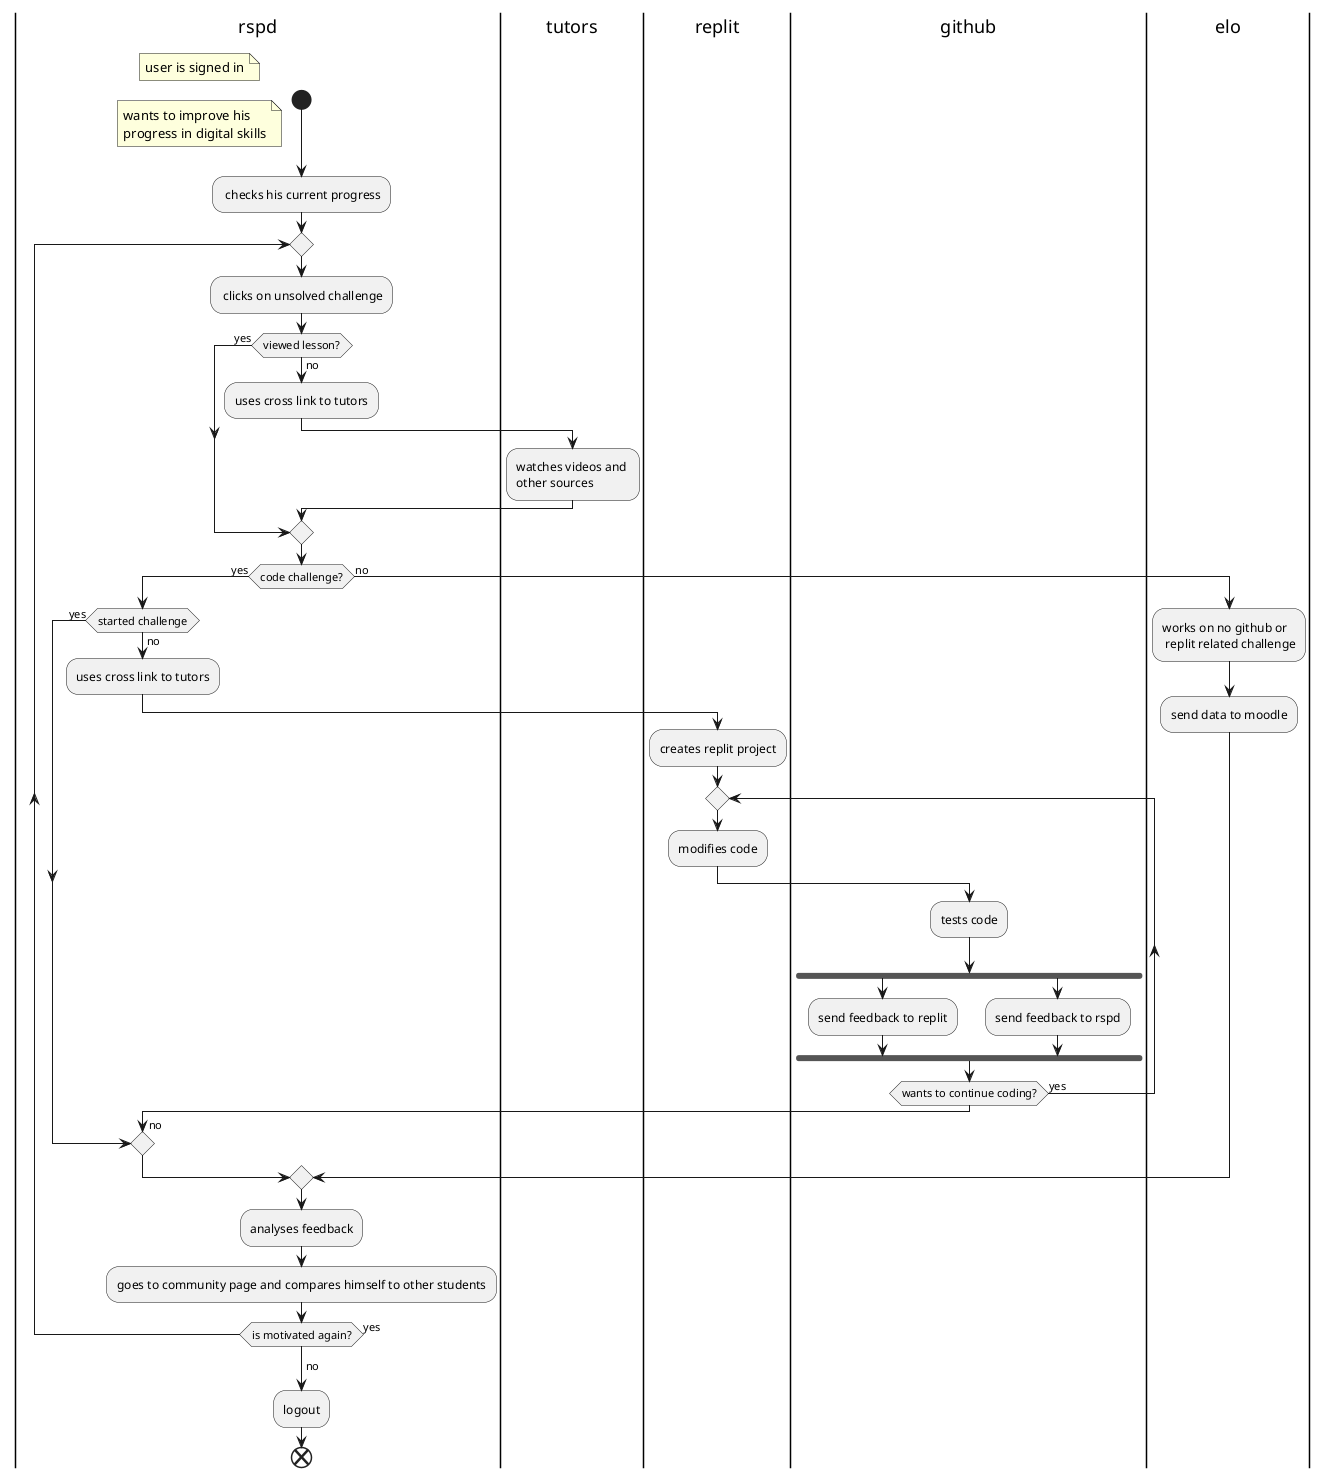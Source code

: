 @startuml
|rspd|
start
note left: user is signed in
note left: wants to improve his\nprogress in digital skills
: checks his current progress;
repeat
: clicks on unsolved challenge;
label start1;
if (viewed lesson?) then (no)
    :uses cross link to tutors;
    |tutors|
    :watches videos and \nother sources;
else (yes)
endif
|rspd|
if (code challenge?) then (yes)
    if (started challenge) then (no)
        :uses cross link to tutors;
        |replit|
        :creates replit project;
        repeat
        :modifies code;
        |github|
            :tests code;
                fork
                    :send feedback to replit;
                fork again
                    |github|
                    :send feedback to rspd;
                end fork
        |github|
        repeat while (wants to continue coding?) is (yes)
        -> no;
    else (yes)
    endif
else (no)
|elo|
:works on no github or\n replit related challenge;
:send data to moodle;
endif
|rspd|
:analyses feedback;
:goes to community page and compares himself to other students;
repeat while(is motivated again?) is (yes)
-> no;
:logout;

end
@enduml



